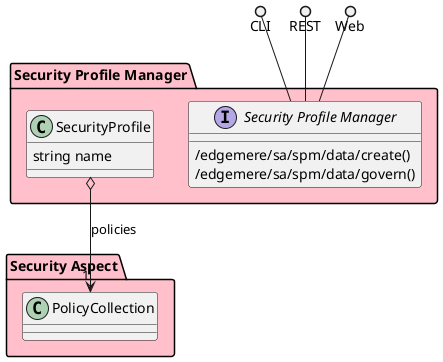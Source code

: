 @startuml


package "Security Aspect" #pink {
    
        class PolicyCollection {
        }
    }


package "Security Profile Manager" #pink {

    interface "Security Profile Manager" as i {
            /edgemere/sa/spm/data/create()
            /edgemere/sa/spm/data/govern()
    
    }
}

CLI ()-- i
REST ()-- i
Web ()-- i

package "Security Profile Manager" #pink {
        class "SecurityProfile" {
                 string name
                    }
                SecurityProfile o--> "1" PolicyCollection : policies
            
    

}



@enduml
